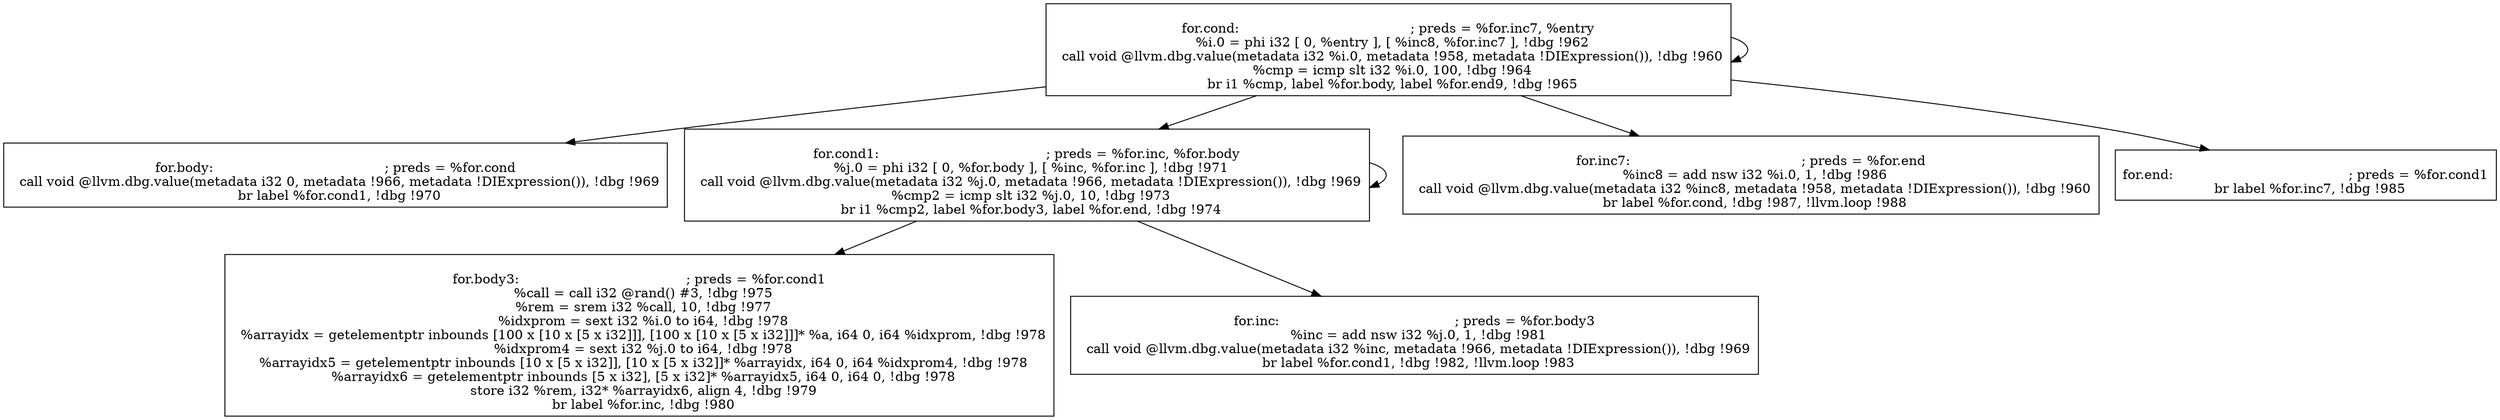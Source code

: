 
digraph G {


node131 [label="
for.body3:                                        ; preds = %for.cond1
  %call = call i32 @rand() #3, !dbg !975
  %rem = srem i32 %call, 10, !dbg !977
  %idxprom = sext i32 %i.0 to i64, !dbg !978
  %arrayidx = getelementptr inbounds [100 x [10 x [5 x i32]]], [100 x [10 x [5 x i32]]]* %a, i64 0, i64 %idxprom, !dbg !978
  %idxprom4 = sext i32 %j.0 to i64, !dbg !978
  %arrayidx5 = getelementptr inbounds [10 x [5 x i32]], [10 x [5 x i32]]* %arrayidx, i64 0, i64 %idxprom4, !dbg !978
  %arrayidx6 = getelementptr inbounds [5 x i32], [5 x i32]* %arrayidx5, i64 0, i64 0, !dbg !978
  store i32 %rem, i32* %arrayidx6, align 4, !dbg !979
  br label %for.inc, !dbg !980
",shape=rectangle ]
node126 [label="
for.body:                                         ; preds = %for.cond
  call void @llvm.dbg.value(metadata i32 0, metadata !966, metadata !DIExpression()), !dbg !969
  br label %for.cond1, !dbg !970
",shape=rectangle ]
node125 [label="
for.inc:                                          ; preds = %for.body3
  %inc = add nsw i32 %j.0, 1, !dbg !981
  call void @llvm.dbg.value(metadata i32 %inc, metadata !966, metadata !DIExpression()), !dbg !969
  br label %for.cond1, !dbg !982, !llvm.loop !983
",shape=rectangle ]
node127 [label="
for.cond:                                         ; preds = %for.inc7, %entry
  %i.0 = phi i32 [ 0, %entry ], [ %inc8, %for.inc7 ], !dbg !962
  call void @llvm.dbg.value(metadata i32 %i.0, metadata !958, metadata !DIExpression()), !dbg !960
  %cmp = icmp slt i32 %i.0, 100, !dbg !964
  br i1 %cmp, label %for.body, label %for.end9, !dbg !965
",shape=rectangle ]
node128 [label="
for.cond1:                                        ; preds = %for.inc, %for.body
  %j.0 = phi i32 [ 0, %for.body ], [ %inc, %for.inc ], !dbg !971
  call void @llvm.dbg.value(metadata i32 %j.0, metadata !966, metadata !DIExpression()), !dbg !969
  %cmp2 = icmp slt i32 %j.0, 10, !dbg !973
  br i1 %cmp2, label %for.body3, label %for.end, !dbg !974
",shape=rectangle ]
node130 [label="
for.inc7:                                         ; preds = %for.end
  %inc8 = add nsw i32 %i.0, 1, !dbg !986
  call void @llvm.dbg.value(metadata i32 %inc8, metadata !958, metadata !DIExpression()), !dbg !960
  br label %for.cond, !dbg !987, !llvm.loop !988
",shape=rectangle ]
node129 [label="
for.end:                                          ; preds = %for.cond1
  br label %for.inc7, !dbg !985
",shape=rectangle ]

node127->node129 [ ]
node128->node128 [ ]
node127->node130 [ ]
node127->node128 [ ]
node128->node125 [ ]
node128->node131 [ ]
node127->node126 [ ]
node127->node127 [ ]


}
